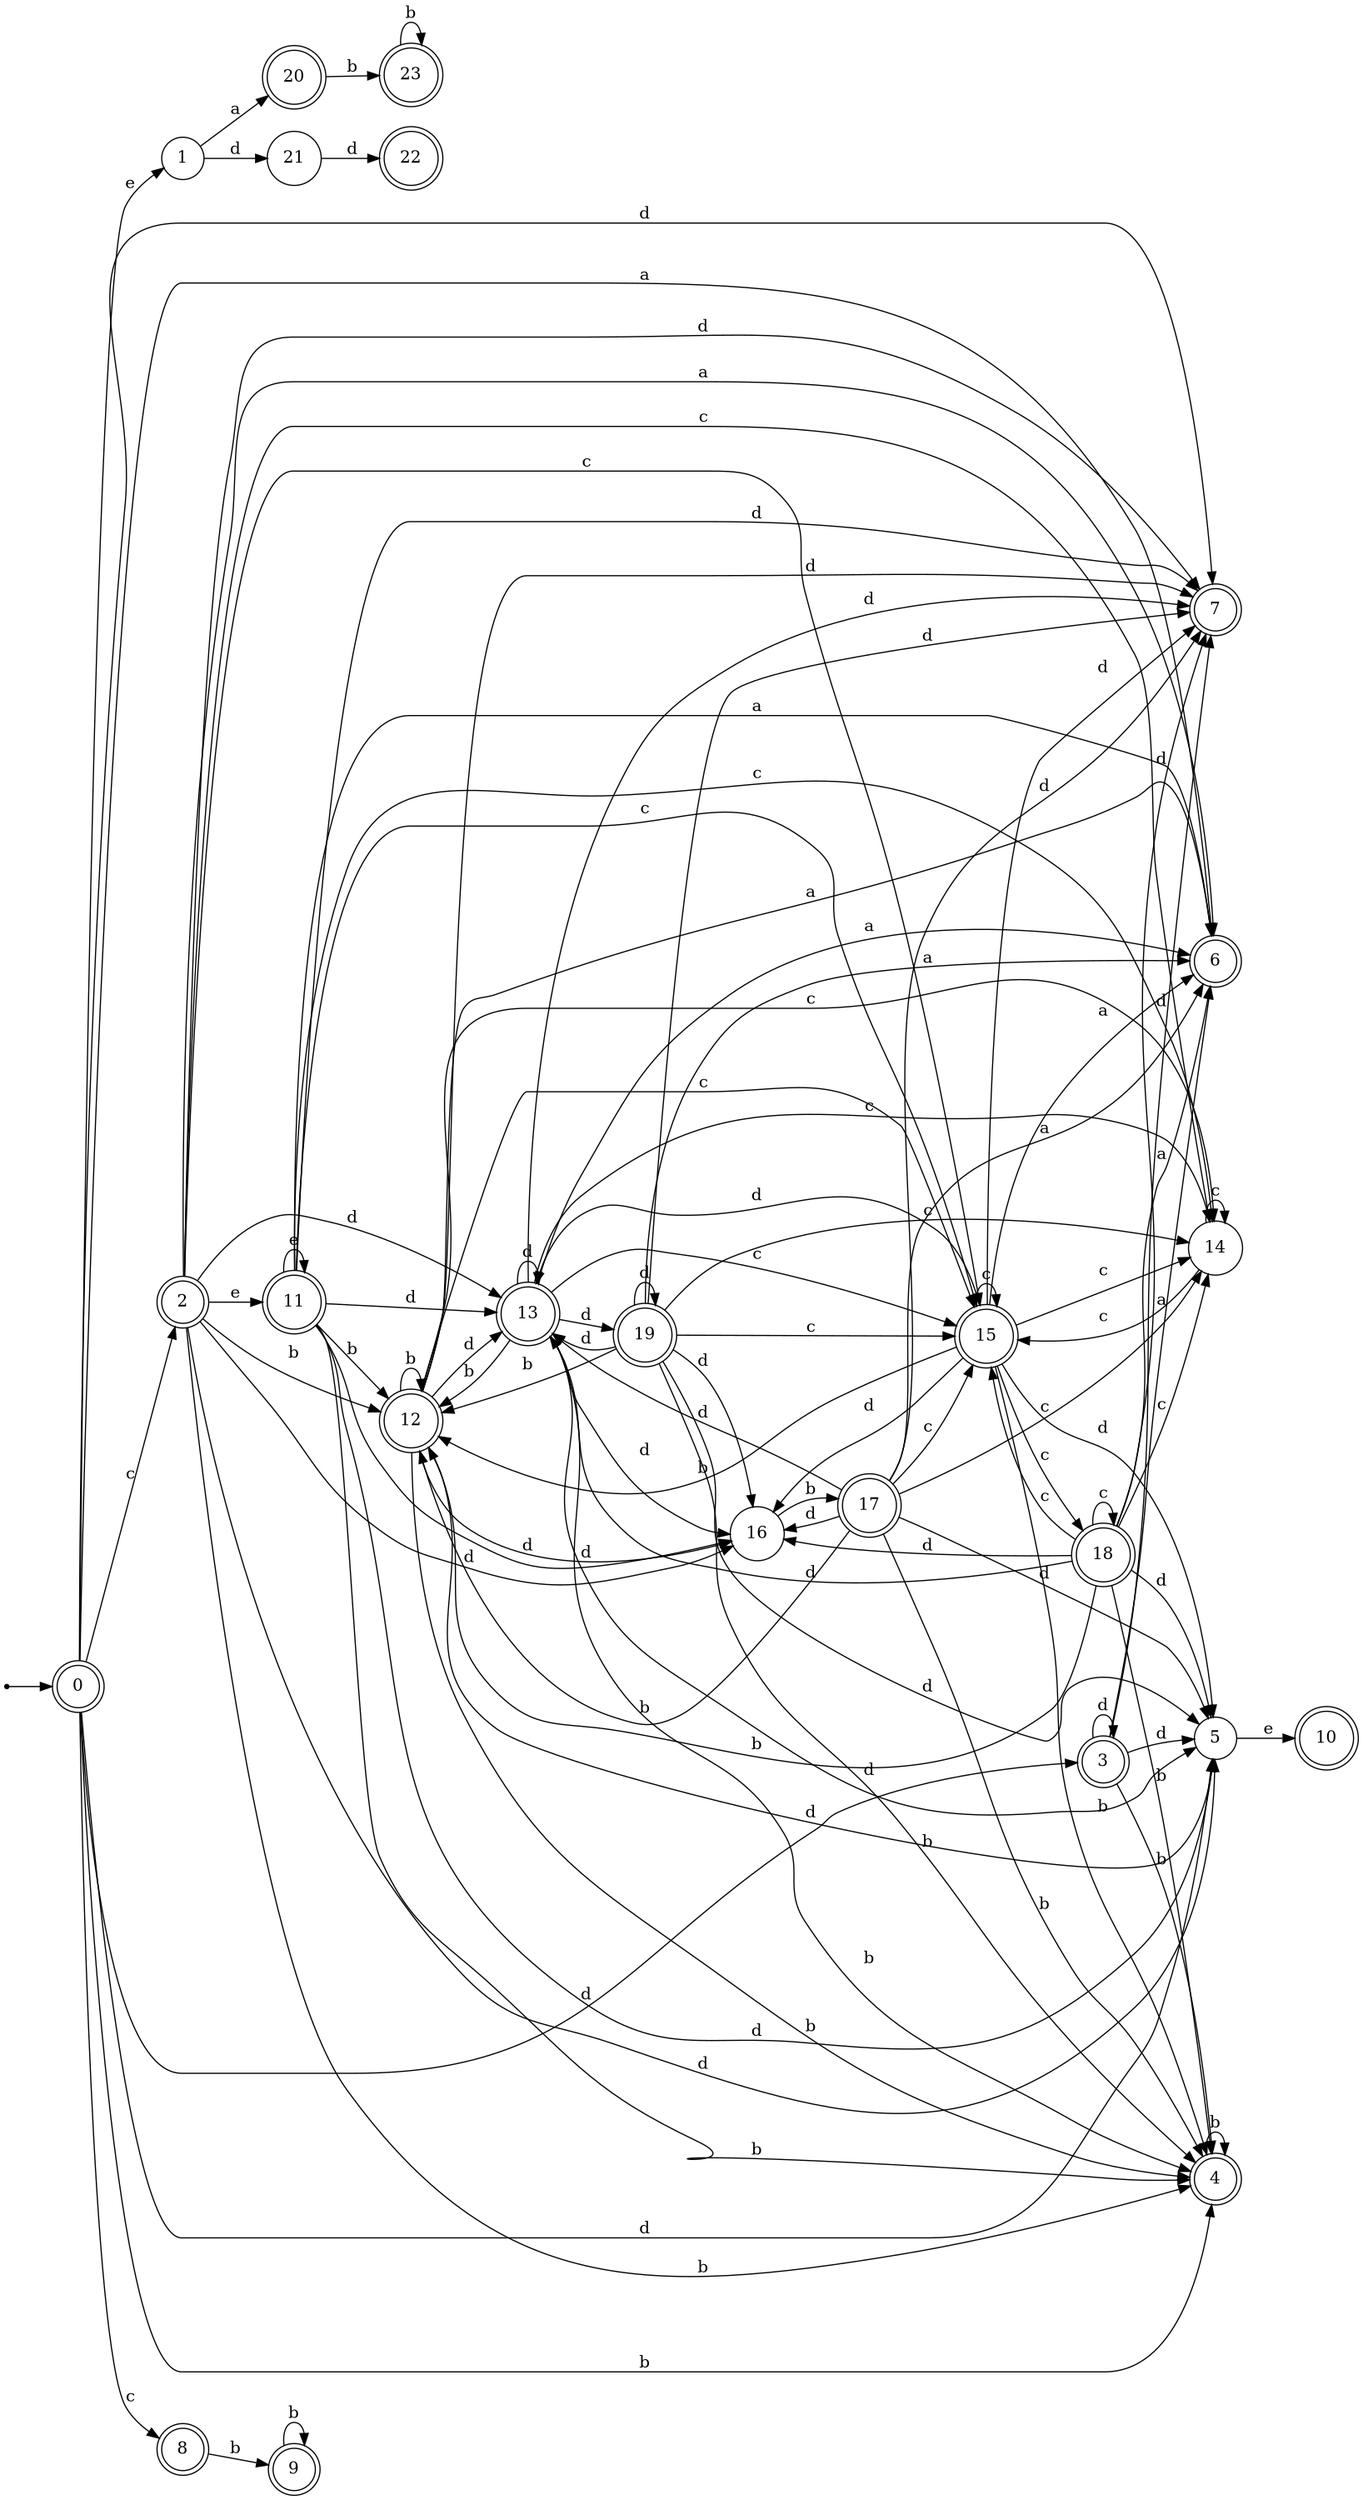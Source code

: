 digraph finite_state_machine {
rankdir=LR;
size="20,20";
node [shape = point]; "dummy0"
node [shape = doublecircle]; "0";"dummy0" -> "0";
node [shape = circle]; "1";
node [shape = doublecircle]; "2";node [shape = doublecircle]; "3";node [shape = doublecircle]; "4";node [shape = circle]; "5";
node [shape = doublecircle]; "6";node [shape = doublecircle]; "7";node [shape = doublecircle]; "8";node [shape = doublecircle]; "9";node [shape = doublecircle]; "10";node [shape = doublecircle]; "11";node [shape = doublecircle]; "12";node [shape = doublecircle]; "13";node [shape = circle]; "14";
node [shape = doublecircle]; "15";node [shape = circle]; "16";
node [shape = doublecircle]; "17";node [shape = doublecircle]; "18";node [shape = doublecircle]; "19";node [shape = doublecircle]; "20";node [shape = circle]; "21";
node [shape = doublecircle]; "22";node [shape = doublecircle]; "23";"0" -> "1" [label = "e"];
 "0" -> "8" [label = "c"];
 "0" -> "2" [label = "c"];
 "0" -> "3" [label = "d"];
 "0" -> "5" [label = "d"];
 "0" -> "7" [label = "d"];
 "0" -> "4" [label = "b"];
 "0" -> "6" [label = "a"];
 "8" -> "9" [label = "b"];
 "9" -> "9" [label = "b"];
 "5" -> "10" [label = "e"];
 "4" -> "4" [label = "b"];
 "3" -> "3" [label = "d"];
 "3" -> "5" [label = "d"];
 "3" -> "7" [label = "d"];
 "3" -> "4" [label = "b"];
 "3" -> "6" [label = "a"];
 "2" -> "11" [label = "e"];
 "2" -> "12" [label = "b"];
 "2" -> "4" [label = "b"];
 "2" -> "16" [label = "d"];
 "2" -> "5" [label = "d"];
 "2" -> "13" [label = "d"];
 "2" -> "7" [label = "d"];
 "2" -> "14" [label = "c"];
 "2" -> "15" [label = "c"];
 "2" -> "6" [label = "a"];
 "16" -> "17" [label = "b"];
 "17" -> "16" [label = "d"];
 "17" -> "5" [label = "d"];
 "17" -> "13" [label = "d"];
 "17" -> "7" [label = "d"];
 "17" -> "12" [label = "b"];
 "17" -> "4" [label = "b"];
 "17" -> "14" [label = "c"];
 "17" -> "15" [label = "c"];
 "17" -> "6" [label = "a"];
 "15" -> "18" [label = "c"];
 "15" -> "14" [label = "c"];
 "15" -> "15" [label = "c"];
 "15" -> "12" [label = "b"];
 "15" -> "4" [label = "b"];
 "15" -> "16" [label = "d"];
 "15" -> "5" [label = "d"];
 "15" -> "13" [label = "d"];
 "15" -> "7" [label = "d"];
 "15" -> "6" [label = "a"];
 "18" -> "18" [label = "c"];
 "18" -> "14" [label = "c"];
 "18" -> "15" [label = "c"];
 "18" -> "12" [label = "b"];
 "18" -> "4" [label = "b"];
 "18" -> "16" [label = "d"];
 "18" -> "5" [label = "d"];
 "18" -> "13" [label = "d"];
 "18" -> "7" [label = "d"];
 "18" -> "6" [label = "a"];
 "14" -> "14" [label = "c"];
 "14" -> "15" [label = "c"];
 "13" -> "16" [label = "d"];
 "13" -> "19" [label = "d"];
 "13" -> "5" [label = "d"];
 "13" -> "7" [label = "d"];
 "13" -> "13" [label = "d"];
 "13" -> "12" [label = "b"];
 "13" -> "4" [label = "b"];
 "13" -> "14" [label = "c"];
 "13" -> "15" [label = "c"];
 "13" -> "6" [label = "a"];
 "19" -> "16" [label = "d"];
 "19" -> "19" [label = "d"];
 "19" -> "5" [label = "d"];
 "19" -> "7" [label = "d"];
 "19" -> "13" [label = "d"];
 "19" -> "12" [label = "b"];
 "19" -> "4" [label = "b"];
 "19" -> "14" [label = "c"];
 "19" -> "15" [label = "c"];
 "19" -> "6" [label = "a"];
 "12" -> "12" [label = "b"];
 "12" -> "4" [label = "b"];
 "12" -> "16" [label = "d"];
 "12" -> "5" [label = "d"];
 "12" -> "13" [label = "d"];
 "12" -> "7" [label = "d"];
 "12" -> "14" [label = "c"];
 "12" -> "15" [label = "c"];
 "12" -> "6" [label = "a"];
 "11" -> "11" [label = "e"];
 "11" -> "12" [label = "b"];
 "11" -> "4" [label = "b"];
 "11" -> "16" [label = "d"];
 "11" -> "5" [label = "d"];
 "11" -> "13" [label = "d"];
 "11" -> "7" [label = "d"];
 "11" -> "14" [label = "c"];
 "11" -> "15" [label = "c"];
 "11" -> "6" [label = "a"];
 "1" -> "20" [label = "a"];
 "1" -> "21" [label = "d"];
 "21" -> "22" [label = "d"];
 "20" -> "23" [label = "b"];
 "23" -> "23" [label = "b"];
 }
